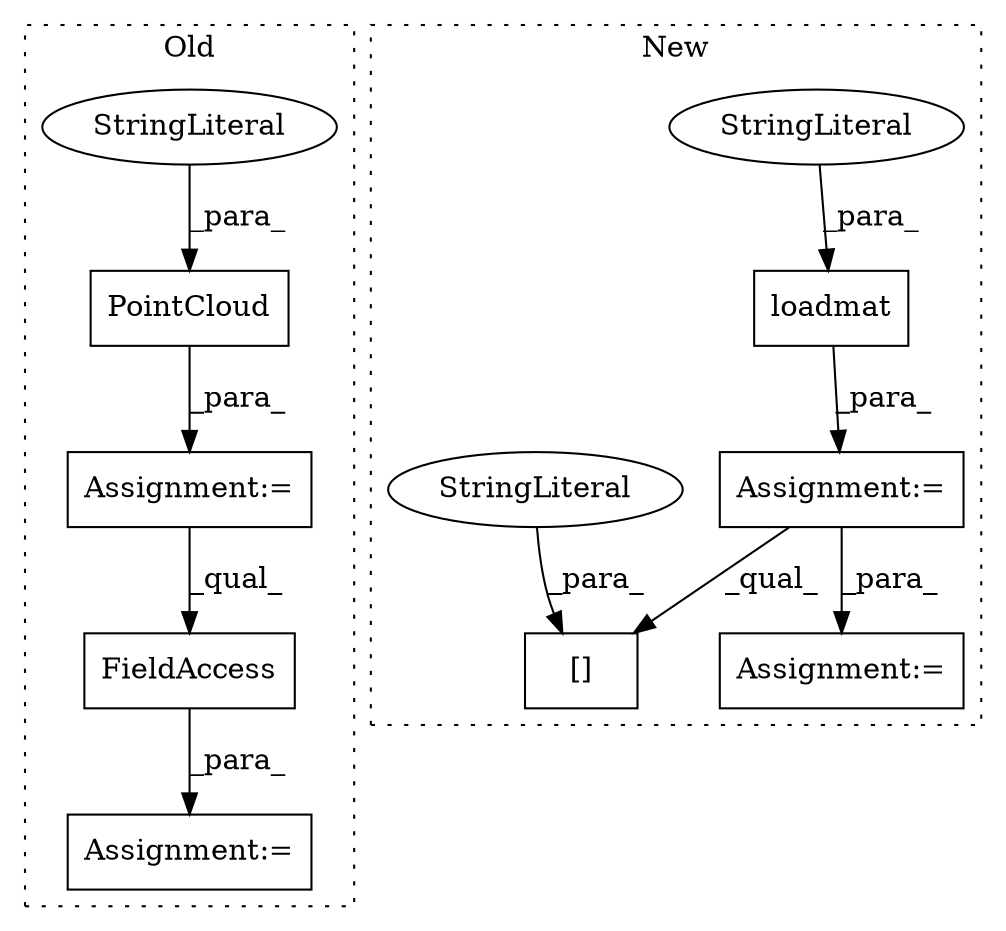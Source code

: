 digraph G {
subgraph cluster0 {
1 [label="PointCloud" a="32" s="299,319" l="11,1" shape="box"];
3 [label="Assignment:=" a="7" s="298" l="1" shape="box"];
5 [label="StringLiteral" a="45" s="310" l="9" shape="ellipse"];
8 [label="FieldAccess" a="22" s="333" l="14" shape="box"];
11 [label="Assignment:=" a="7" s="332" l="1" shape="box"];
label = "Old";
style="dotted";
}
subgraph cluster1 {
2 [label="loadmat" a="32" s="295,324" l="8,1" shape="box"];
4 [label="Assignment:=" a="7" s="460" l="1" shape="box"];
6 [label="StringLiteral" a="45" s="303" l="21" shape="ellipse"];
7 [label="[]" a="2" s="423,436" l="5,1" shape="box"];
9 [label="Assignment:=" a="7" s="294" l="1" shape="box"];
10 [label="StringLiteral" a="45" s="428" l="8" shape="ellipse"];
label = "New";
style="dotted";
}
1 -> 3 [label="_para_"];
2 -> 9 [label="_para_"];
3 -> 8 [label="_qual_"];
5 -> 1 [label="_para_"];
6 -> 2 [label="_para_"];
8 -> 11 [label="_para_"];
9 -> 7 [label="_qual_"];
9 -> 4 [label="_para_"];
10 -> 7 [label="_para_"];
}